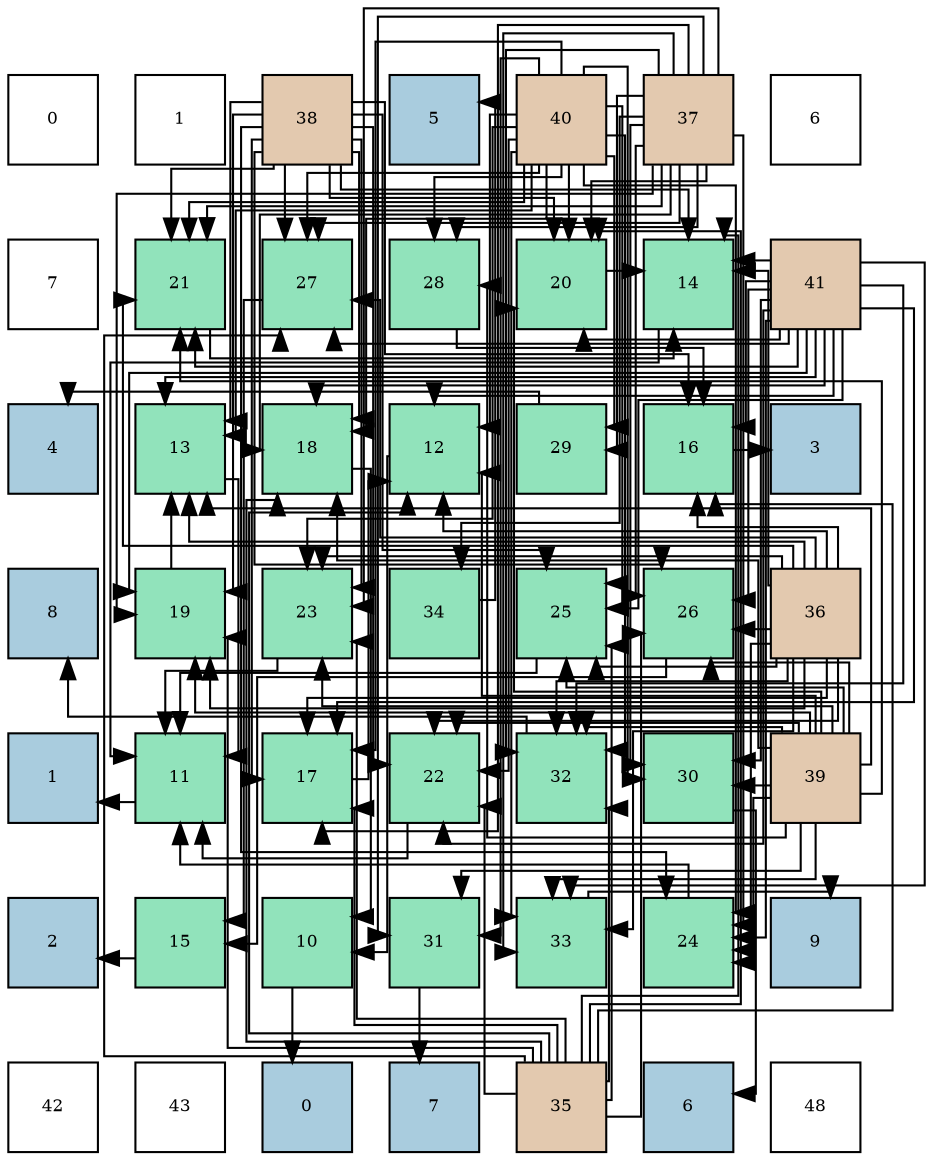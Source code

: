 digraph layout{
 rankdir=TB;
 splines=ortho;
 node [style=filled shape=square fixedsize=true width=0.6];
0[label="0", fontsize=8, fillcolor="#ffffff"];
1[label="1", fontsize=8, fillcolor="#ffffff"];
2[label="38", fontsize=8, fillcolor="#e3c9af"];
3[label="5", fontsize=8, fillcolor="#a9ccde"];
4[label="40", fontsize=8, fillcolor="#e3c9af"];
5[label="37", fontsize=8, fillcolor="#e3c9af"];
6[label="6", fontsize=8, fillcolor="#ffffff"];
7[label="7", fontsize=8, fillcolor="#ffffff"];
8[label="21", fontsize=8, fillcolor="#91e3bb"];
9[label="27", fontsize=8, fillcolor="#91e3bb"];
10[label="28", fontsize=8, fillcolor="#91e3bb"];
11[label="20", fontsize=8, fillcolor="#91e3bb"];
12[label="14", fontsize=8, fillcolor="#91e3bb"];
13[label="41", fontsize=8, fillcolor="#e3c9af"];
14[label="4", fontsize=8, fillcolor="#a9ccde"];
15[label="13", fontsize=8, fillcolor="#91e3bb"];
16[label="18", fontsize=8, fillcolor="#91e3bb"];
17[label="12", fontsize=8, fillcolor="#91e3bb"];
18[label="29", fontsize=8, fillcolor="#91e3bb"];
19[label="16", fontsize=8, fillcolor="#91e3bb"];
20[label="3", fontsize=8, fillcolor="#a9ccde"];
21[label="8", fontsize=8, fillcolor="#a9ccde"];
22[label="19", fontsize=8, fillcolor="#91e3bb"];
23[label="23", fontsize=8, fillcolor="#91e3bb"];
24[label="34", fontsize=8, fillcolor="#91e3bb"];
25[label="25", fontsize=8, fillcolor="#91e3bb"];
26[label="26", fontsize=8, fillcolor="#91e3bb"];
27[label="36", fontsize=8, fillcolor="#e3c9af"];
28[label="1", fontsize=8, fillcolor="#a9ccde"];
29[label="11", fontsize=8, fillcolor="#91e3bb"];
30[label="17", fontsize=8, fillcolor="#91e3bb"];
31[label="22", fontsize=8, fillcolor="#91e3bb"];
32[label="32", fontsize=8, fillcolor="#91e3bb"];
33[label="30", fontsize=8, fillcolor="#91e3bb"];
34[label="39", fontsize=8, fillcolor="#e3c9af"];
35[label="2", fontsize=8, fillcolor="#a9ccde"];
36[label="15", fontsize=8, fillcolor="#91e3bb"];
37[label="10", fontsize=8, fillcolor="#91e3bb"];
38[label="31", fontsize=8, fillcolor="#91e3bb"];
39[label="33", fontsize=8, fillcolor="#91e3bb"];
40[label="24", fontsize=8, fillcolor="#91e3bb"];
41[label="9", fontsize=8, fillcolor="#a9ccde"];
42[label="42", fontsize=8, fillcolor="#ffffff"];
43[label="43", fontsize=8, fillcolor="#ffffff"];
44[label="0", fontsize=8, fillcolor="#a9ccde"];
45[label="7", fontsize=8, fillcolor="#a9ccde"];
46[label="35", fontsize=8, fillcolor="#e3c9af"];
47[label="6", fontsize=8, fillcolor="#a9ccde"];
48[label="48", fontsize=8, fillcolor="#ffffff"];
edge [constraint=false, style=vis];37 -> 44;
29 -> 28;
17 -> 37;
15 -> 29;
12 -> 29;
36 -> 35;
19 -> 20;
30 -> 17;
16 -> 37;
22 -> 15;
11 -> 12;
8 -> 12;
31 -> 29;
23 -> 29;
40 -> 29;
25 -> 29;
26 -> 36;
9 -> 36;
10 -> 19;
18 -> 14;
33 -> 47;
38 -> 45;
32 -> 21;
39 -> 41;
24 -> 3;
46 -> 17;
46 -> 12;
46 -> 19;
46 -> 30;
46 -> 16;
46 -> 22;
46 -> 11;
46 -> 31;
46 -> 23;
46 -> 25;
46 -> 26;
46 -> 9;
46 -> 32;
27 -> 17;
27 -> 15;
27 -> 12;
27 -> 19;
27 -> 30;
27 -> 22;
27 -> 8;
27 -> 31;
27 -> 23;
27 -> 40;
27 -> 25;
27 -> 26;
27 -> 9;
27 -> 32;
27 -> 39;
5 -> 30;
5 -> 16;
5 -> 22;
5 -> 11;
5 -> 8;
5 -> 23;
5 -> 40;
5 -> 26;
5 -> 9;
5 -> 10;
5 -> 18;
5 -> 33;
5 -> 38;
5 -> 32;
5 -> 39;
5 -> 24;
2 -> 15;
2 -> 12;
2 -> 19;
2 -> 30;
2 -> 16;
2 -> 22;
2 -> 11;
2 -> 8;
2 -> 31;
2 -> 23;
2 -> 40;
2 -> 25;
2 -> 26;
2 -> 9;
34 -> 17;
34 -> 15;
34 -> 16;
34 -> 22;
34 -> 11;
34 -> 8;
34 -> 31;
34 -> 23;
34 -> 40;
34 -> 25;
34 -> 26;
34 -> 10;
34 -> 33;
34 -> 38;
34 -> 32;
34 -> 39;
4 -> 17;
4 -> 15;
4 -> 30;
4 -> 16;
4 -> 11;
4 -> 8;
4 -> 31;
4 -> 23;
4 -> 40;
4 -> 25;
4 -> 9;
4 -> 10;
4 -> 18;
4 -> 33;
4 -> 38;
4 -> 32;
4 -> 39;
13 -> 17;
13 -> 15;
13 -> 12;
13 -> 19;
13 -> 30;
13 -> 16;
13 -> 22;
13 -> 11;
13 -> 8;
13 -> 31;
13 -> 40;
13 -> 25;
13 -> 26;
13 -> 9;
13 -> 33;
13 -> 32;
13 -> 39;
edge [constraint=true, style=invis];
0 -> 7 -> 14 -> 21 -> 28 -> 35 -> 42;
1 -> 8 -> 15 -> 22 -> 29 -> 36 -> 43;
2 -> 9 -> 16 -> 23 -> 30 -> 37 -> 44;
3 -> 10 -> 17 -> 24 -> 31 -> 38 -> 45;
4 -> 11 -> 18 -> 25 -> 32 -> 39 -> 46;
5 -> 12 -> 19 -> 26 -> 33 -> 40 -> 47;
6 -> 13 -> 20 -> 27 -> 34 -> 41 -> 48;
rank = same {0 -> 1 -> 2 -> 3 -> 4 -> 5 -> 6};
rank = same {7 -> 8 -> 9 -> 10 -> 11 -> 12 -> 13};
rank = same {14 -> 15 -> 16 -> 17 -> 18 -> 19 -> 20};
rank = same {21 -> 22 -> 23 -> 24 -> 25 -> 26 -> 27};
rank = same {28 -> 29 -> 30 -> 31 -> 32 -> 33 -> 34};
rank = same {35 -> 36 -> 37 -> 38 -> 39 -> 40 -> 41};
rank = same {42 -> 43 -> 44 -> 45 -> 46 -> 47 -> 48};
}